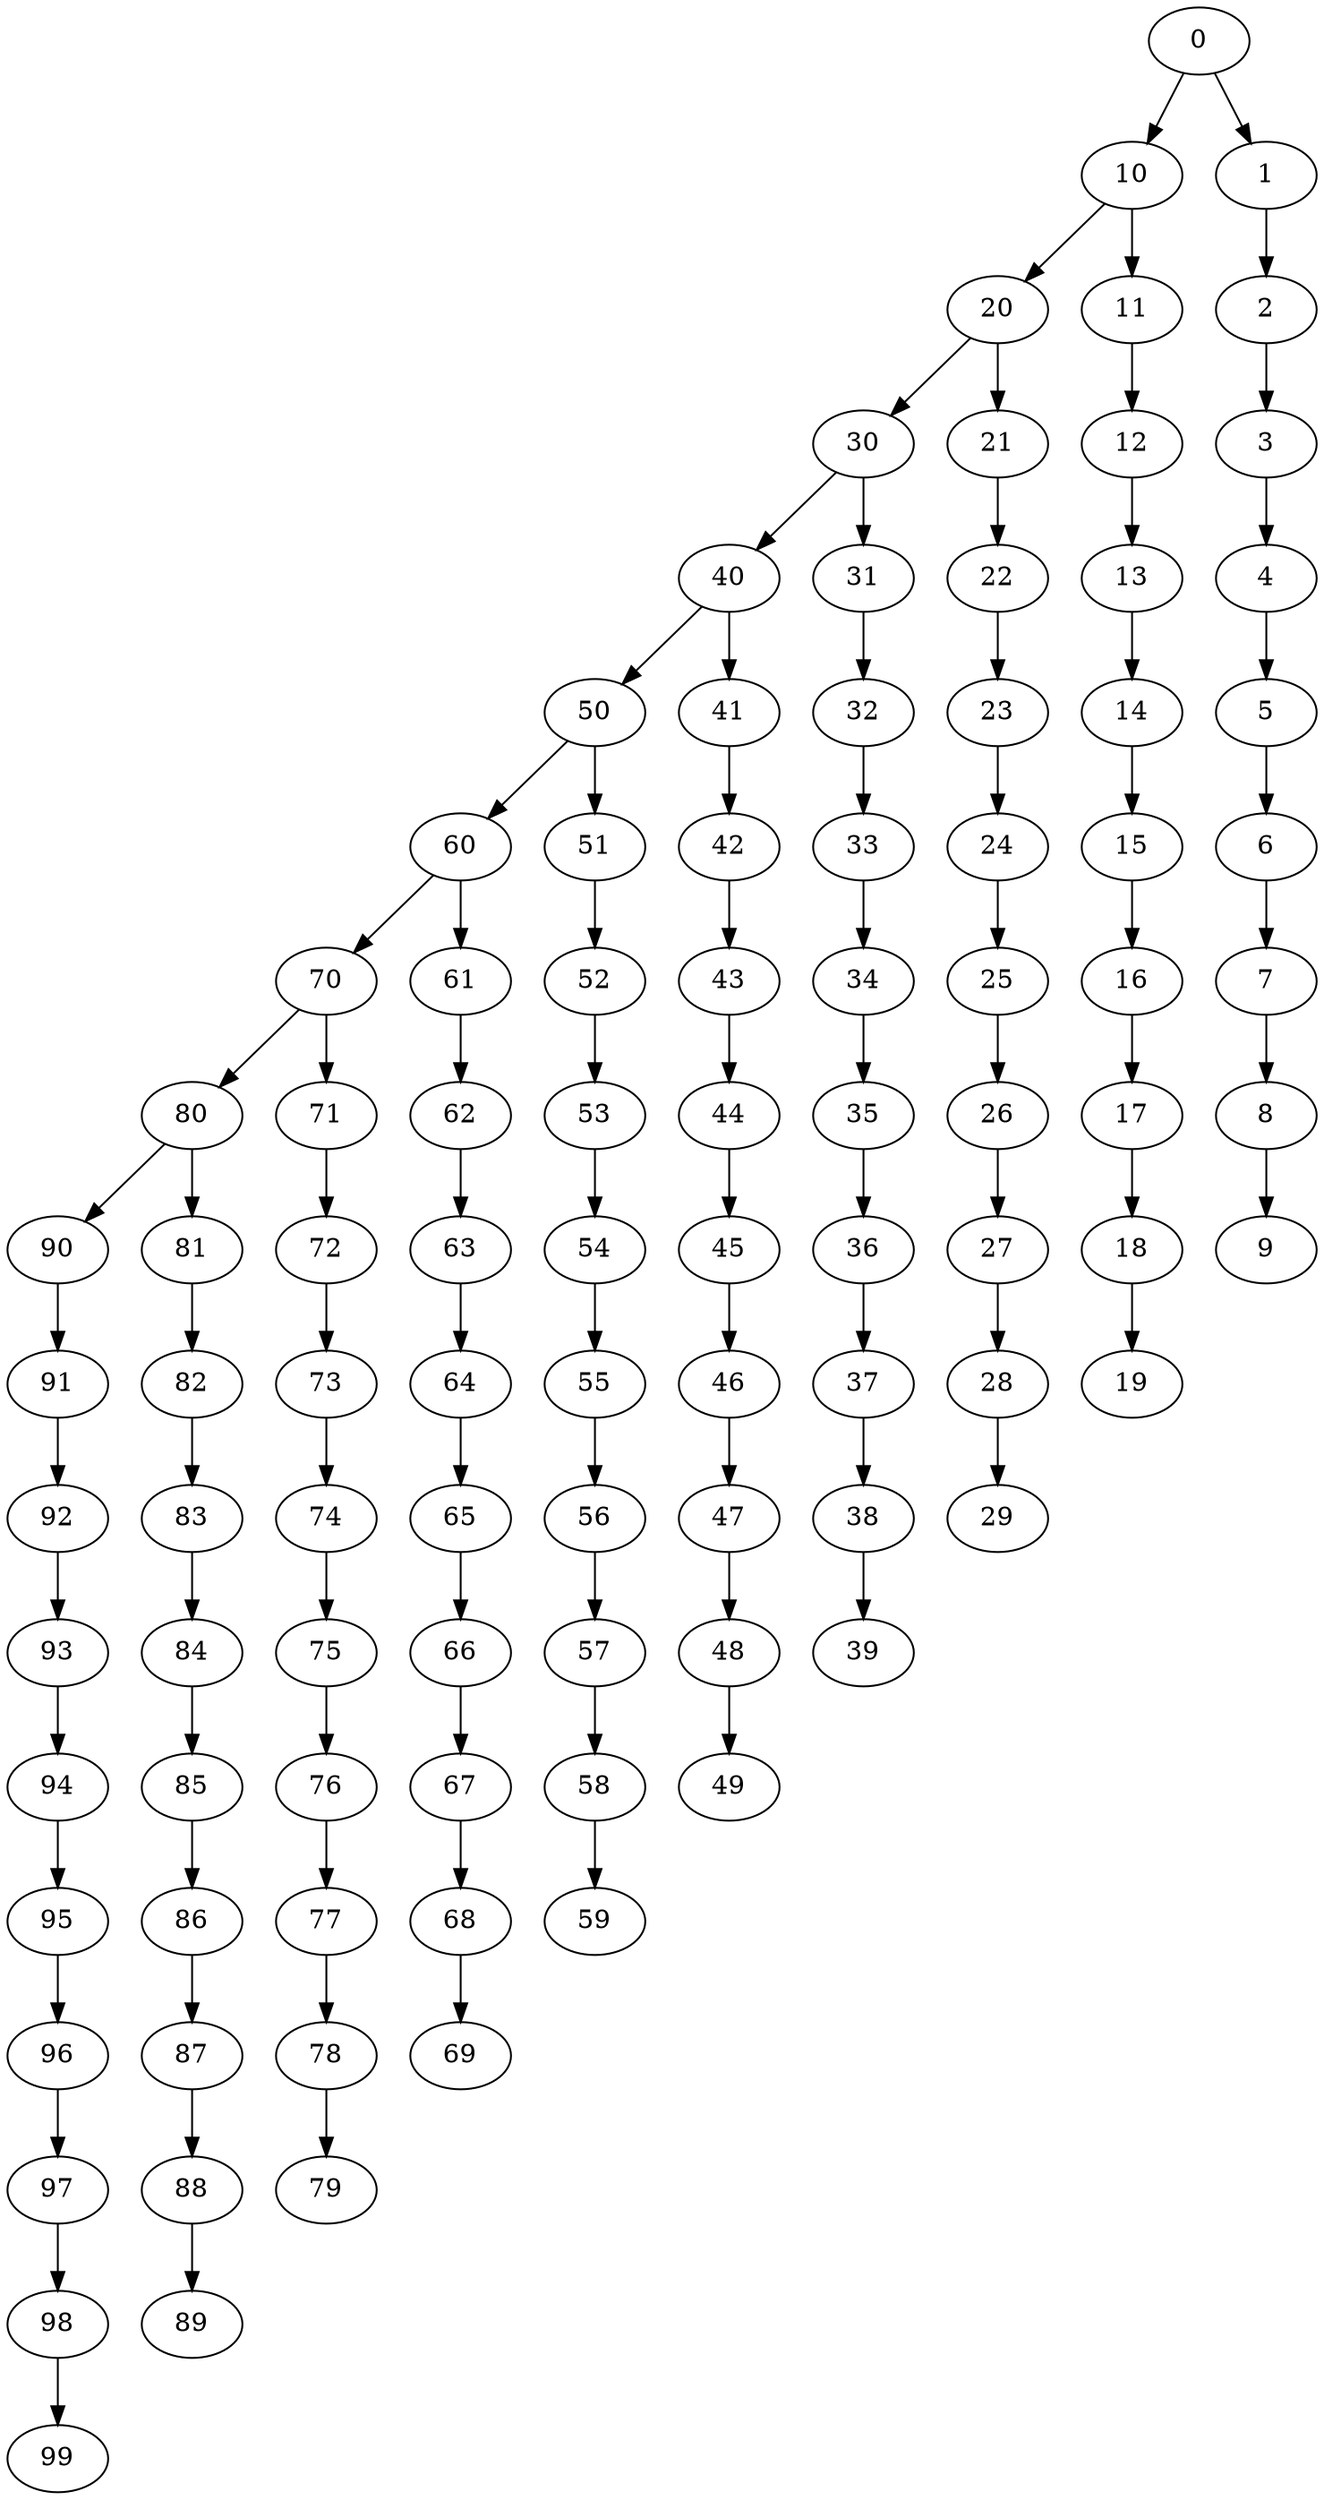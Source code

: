 digraph {
	0 [label=0]
	10 [label=10]
	1 [label=1]
	20 [label=20]
	11 [label=11]
	2 [label=2]
	30 [label=30]
	21 [label=21]
	12 [label=12]
	3 [label=3]
	40 [label=40]
	31 [label=31]
	22 [label=22]
	13 [label=13]
	4 [label=4]
	50 [label=50]
	41 [label=41]
	32 [label=32]
	23 [label=23]
	14 [label=14]
	5 [label=5]
	60 [label=60]
	51 [label=51]
	42 [label=42]
	33 [label=33]
	24 [label=24]
	15 [label=15]
	6 [label=6]
	70 [label=70]
	61 [label=61]
	52 [label=52]
	43 [label=43]
	34 [label=34]
	25 [label=25]
	16 [label=16]
	7 [label=7]
	80 [label=80]
	71 [label=71]
	62 [label=62]
	53 [label=53]
	44 [label=44]
	35 [label=35]
	26 [label=26]
	17 [label=17]
	8 [label=8]
	90 [label=90]
	81 [label=81]
	72 [label=72]
	63 [label=63]
	54 [label=54]
	45 [label=45]
	36 [label=36]
	27 [label=27]
	18 [label=18]
	9 [label=9]
	91 [label=91]
	82 [label=82]
	73 [label=73]
	64 [label=64]
	55 [label=55]
	46 [label=46]
	37 [label=37]
	28 [label=28]
	19 [label=19]
	92 [label=92]
	83 [label=83]
	74 [label=74]
	65 [label=65]
	56 [label=56]
	47 [label=47]
	38 [label=38]
	29 [label=29]
	93 [label=93]
	84 [label=84]
	75 [label=75]
	66 [label=66]
	57 [label=57]
	48 [label=48]
	39 [label=39]
	94 [label=94]
	85 [label=85]
	76 [label=76]
	67 [label=67]
	58 [label=58]
	49 [label=49]
	95 [label=95]
	86 [label=86]
	77 [label=77]
	68 [label=68]
	59 [label=59]
	96 [label=96]
	87 [label=87]
	78 [label=78]
	69 [label=69]
	97 [label=97]
	88 [label=88]
	79 [label=79]
	98 [label=98]
	89 [label=89]
	99 [label=99]
	0 -> 10
	0 -> 1
	10 -> 20
	10 -> 11
	1 -> 2
	20 -> 30
	20 -> 21
	11 -> 12
	2 -> 3
	30 -> 40
	30 -> 31
	21 -> 22
	12 -> 13
	3 -> 4
	40 -> 50
	40 -> 41
	31 -> 32
	22 -> 23
	13 -> 14
	4 -> 5
	50 -> 60
	50 -> 51
	41 -> 42
	32 -> 33
	23 -> 24
	14 -> 15
	5 -> 6
	60 -> 70
	60 -> 61
	51 -> 52
	42 -> 43
	33 -> 34
	24 -> 25
	15 -> 16
	6 -> 7
	70 -> 80
	70 -> 71
	61 -> 62
	52 -> 53
	43 -> 44
	34 -> 35
	25 -> 26
	16 -> 17
	7 -> 8
	80 -> 90
	80 -> 81
	71 -> 72
	62 -> 63
	53 -> 54
	44 -> 45
	35 -> 36
	26 -> 27
	17 -> 18
	8 -> 9
	90 -> 91
	81 -> 82
	72 -> 73
	63 -> 64
	54 -> 55
	45 -> 46
	36 -> 37
	27 -> 28
	18 -> 19
	91 -> 92
	82 -> 83
	73 -> 74
	64 -> 65
	55 -> 56
	46 -> 47
	37 -> 38
	28 -> 29
	92 -> 93
	83 -> 84
	74 -> 75
	65 -> 66
	56 -> 57
	47 -> 48
	38 -> 39
	93 -> 94
	84 -> 85
	75 -> 76
	66 -> 67
	57 -> 58
	48 -> 49
	94 -> 95
	85 -> 86
	76 -> 77
	67 -> 68
	58 -> 59
	95 -> 96
	86 -> 87
	77 -> 78
	68 -> 69
	96 -> 97
	87 -> 88
	78 -> 79
	97 -> 98
	88 -> 89
	98 -> 99
}
